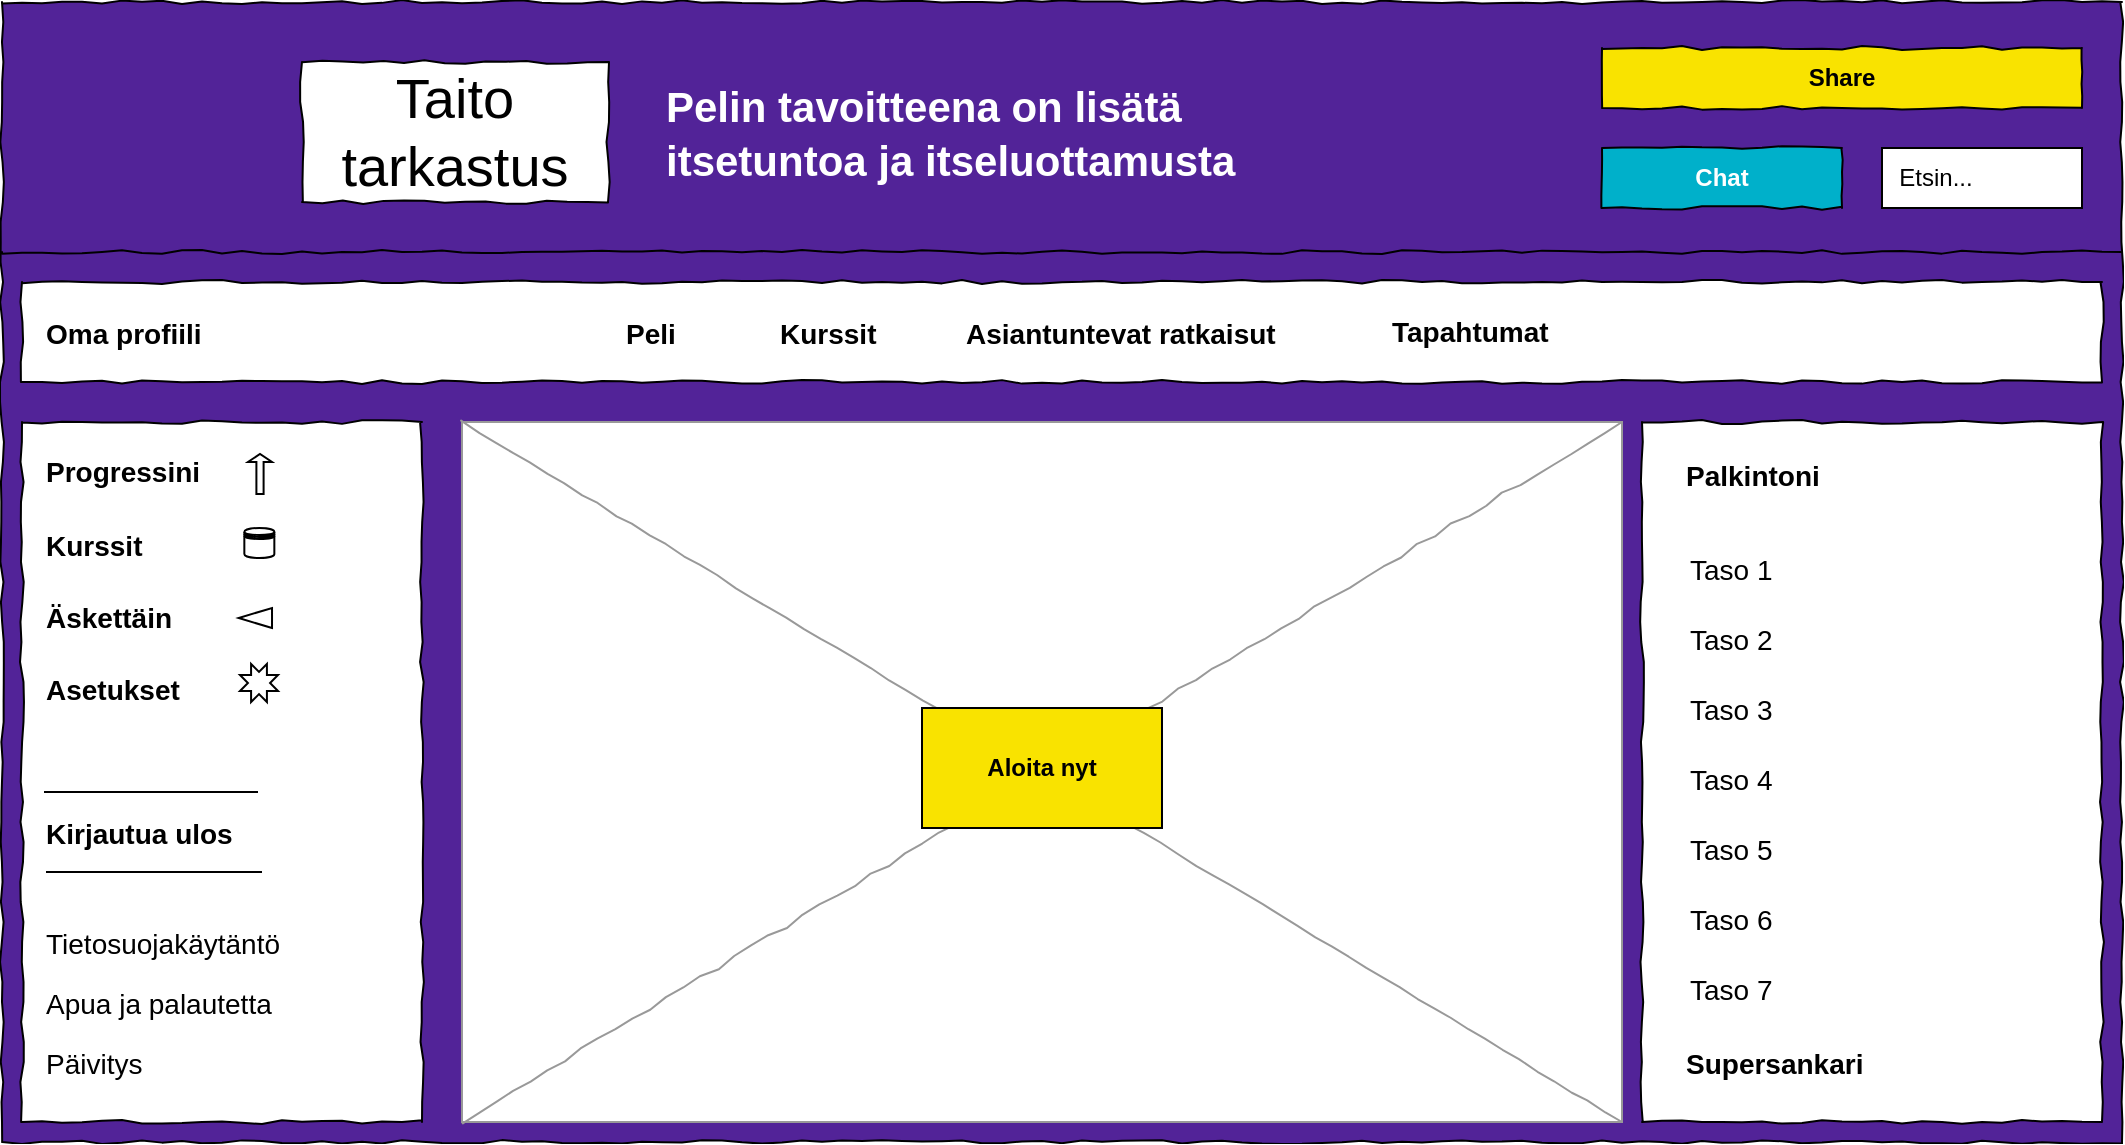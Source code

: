 <mxfile version="22.1.16" type="github">
  <diagram name="Page-1" id="03018318-947c-dd8e-b7a3-06fadd420f32">
    <mxGraphModel dx="866" dy="454" grid="1" gridSize="10" guides="1" tooltips="1" connect="1" arrows="1" fold="1" page="1" pageScale="1" pageWidth="1100" pageHeight="850" background="#ffffff" math="0" shadow="0">
      <root>
        <mxCell id="0" />
        <mxCell id="1" parent="0" />
        <mxCell id="677b7b8949515195-1" value="" style="whiteSpace=wrap;html=1;rounded=0;shadow=0;labelBackgroundColor=none;strokeColor=#000000;strokeWidth=1;fillColor=#522398;fontFamily=Verdana;fontSize=12;fontColor=#000000;align=center;comic=1;" parent="1" vertex="1">
          <mxGeometry x="20" y="20" width="1060" height="570" as="geometry" />
        </mxCell>
        <mxCell id="677b7b8949515195-9" value="" style="line;strokeWidth=1;html=1;rounded=0;shadow=0;labelBackgroundColor=none;fillColor=none;fontFamily=Verdana;fontSize=14;fontColor=#000000;align=center;comic=1;" parent="1" vertex="1">
          <mxGeometry x="20" y="140" width="1060" height="10" as="geometry" />
        </mxCell>
        <mxCell id="677b7b8949515195-16" value="" style="verticalLabelPosition=bottom;shadow=0;dashed=0;align=center;html=1;verticalAlign=top;strokeWidth=1;shape=mxgraph.mockup.graphics.simpleIcon;strokeColor=#999999;rounded=0;labelBackgroundColor=none;fontFamily=Verdana;fontSize=14;fontColor=#000000;comic=1;" parent="1" vertex="1">
          <mxGeometry x="250" y="230" width="580" height="350" as="geometry" />
        </mxCell>
        <mxCell id="677b7b8949515195-25" value="" style="whiteSpace=wrap;html=1;rounded=0;shadow=0;labelBackgroundColor=none;strokeWidth=1;fillColor=default;fontFamily=Verdana;fontSize=12;align=center;comic=1;" parent="1" vertex="1">
          <mxGeometry x="840" y="230" width="230" height="350" as="geometry" />
        </mxCell>
        <mxCell id="677b7b8949515195-26" value="&lt;b&gt;&lt;font face=&quot;Arial&quot;&gt;Share&lt;/font&gt;&lt;/b&gt;" style="whiteSpace=wrap;html=1;rounded=0;shadow=0;labelBackgroundColor=none;strokeWidth=1;fillColor=#F9E300;fontFamily=Verdana;fontSize=12;align=center;comic=1;" parent="1" vertex="1">
          <mxGeometry x="820" y="43" width="240" height="30" as="geometry" />
        </mxCell>
        <mxCell id="677b7b8949515195-29" value="Palkintoni" style="text;html=1;points=[];align=left;verticalAlign=top;spacingTop=-4;fontSize=14;fontFamily=Arial;fontStyle=1" parent="1" vertex="1">
          <mxGeometry x="860" y="246" width="170" height="20" as="geometry" />
        </mxCell>
        <mxCell id="677b7b8949515195-45" value="Taso 1" style="text;html=1;points=[];align=left;verticalAlign=top;spacingTop=-4;fontSize=14;fontFamily=Arial;fontStyle=0" parent="1" vertex="1">
          <mxGeometry x="862" y="293" width="170" height="20" as="geometry" />
        </mxCell>
        <mxCell id="677b7b8949515195-46" value="Taso 2" style="text;html=1;points=[];align=left;verticalAlign=top;spacingTop=-4;fontSize=14;fontFamily=Arial;fontStyle=0" parent="1" vertex="1">
          <mxGeometry x="862" y="328" width="170" height="20" as="geometry" />
        </mxCell>
        <mxCell id="677b7b8949515195-47" value="Taso 3" style="text;html=1;points=[];align=left;verticalAlign=top;spacingTop=-4;fontSize=14;fontFamily=Arial;fontStyle=0" parent="1" vertex="1">
          <mxGeometry x="862" y="363" width="170" height="20" as="geometry" />
        </mxCell>
        <mxCell id="677b7b8949515195-48" value="Taso 4" style="text;html=1;points=[];align=left;verticalAlign=top;spacingTop=-4;fontSize=14;fontFamily=Arial;fontStyle=0" parent="1" vertex="1">
          <mxGeometry x="862" y="398" width="170" height="20" as="geometry" />
        </mxCell>
        <mxCell id="677b7b8949515195-49" value="Supersankari" style="text;html=1;points=[];align=left;verticalAlign=top;spacingTop=-4;fontSize=14;fontFamily=Arial;fontStyle=1" parent="1" vertex="1">
          <mxGeometry x="860" y="540" width="170" height="20" as="geometry" />
        </mxCell>
        <mxCell id="PZfe659eeORPcTWbyocC-10" value="" style="shape=actor;whiteSpace=wrap;html=1;" vertex="1" parent="1">
          <mxGeometry x="143" y="176" width="10" height="15" as="geometry" />
        </mxCell>
        <mxCell id="PZfe659eeORPcTWbyocC-16" value="&lt;font face=&quot;Arial&quot;&gt;Taito&lt;br&gt;tarkastus&lt;/font&gt;" style="whiteSpace=wrap;html=1;rounded=0;shadow=0;labelBackgroundColor=none;strokeWidth=1;fontFamily=Verdana;fontSize=28;align=center;comic=1;" vertex="1" parent="1">
          <mxGeometry x="170" y="50" width="153" height="70" as="geometry" />
        </mxCell>
        <mxCell id="PZfe659eeORPcTWbyocC-20" value="&lt;font color=&quot;#ffffff&quot; face=&quot;Arial&quot;&gt;&lt;b&gt;Chat&lt;/b&gt;&lt;/font&gt;" style="whiteSpace=wrap;html=1;rounded=0;shadow=0;labelBackgroundColor=none;strokeWidth=1;fillColor=#00B0CA;fontFamily=Verdana;fontSize=12;align=center;comic=1;" vertex="1" parent="1">
          <mxGeometry x="820" y="93" width="120" height="30" as="geometry" />
        </mxCell>
        <mxCell id="PZfe659eeORPcTWbyocC-21" value="Taso 5" style="text;html=1;points=[];align=left;verticalAlign=top;spacingTop=-4;fontSize=14;fontFamily=Arial;fontStyle=0" vertex="1" parent="1">
          <mxGeometry x="862" y="433" width="170" height="20" as="geometry" />
        </mxCell>
        <mxCell id="PZfe659eeORPcTWbyocC-22" value="Taso 6" style="text;html=1;points=[];align=left;verticalAlign=top;spacingTop=-4;fontSize=14;fontFamily=Arial;fontStyle=0" vertex="1" parent="1">
          <mxGeometry x="862" y="468" width="170" height="20" as="geometry" />
        </mxCell>
        <mxCell id="PZfe659eeORPcTWbyocC-23" value="Taso 7" style="text;html=1;points=[];align=left;verticalAlign=top;spacingTop=-4;fontSize=14;fontFamily=Arial;fontStyle=0" vertex="1" parent="1">
          <mxGeometry x="862" y="503" width="170" height="20" as="geometry" />
        </mxCell>
        <mxCell id="PZfe659eeORPcTWbyocC-26" value="&amp;nbsp; Etsin..." style="rounded=0;whiteSpace=wrap;html=1;align=left;fontFamily=Arial;fontStyle=0" vertex="1" parent="1">
          <mxGeometry x="960" y="93" width="100" height="30" as="geometry" />
        </mxCell>
        <mxCell id="PZfe659eeORPcTWbyocC-28" value="&lt;div style=&quot;font-size: 21px; line-height: 130%;&quot;&gt;&lt;span style=&quot;background-color: initial;&quot;&gt;Pelin tavoitteena on lisätä&amp;nbsp;&lt;/span&gt;&lt;br&gt;&lt;/div&gt;&lt;div style=&quot;font-size: 21px; line-height: 130%;&quot;&gt;&lt;font style=&quot;font-size: 21px;&quot;&gt;itsetuntoa ja itseluottamusta&lt;/font&gt;&lt;/div&gt;" style="text;html=1;points=[];align=left;verticalAlign=top;spacingTop=-4;fontSize=14;fontFamily=Arial;fillColor=none;fontColor=#FFFFFF;fontStyle=1;whiteSpace=wrap;" vertex="1" parent="1">
          <mxGeometry x="350" y="56.25" width="380" height="57.5" as="geometry" />
        </mxCell>
        <mxCell id="PZfe659eeORPcTWbyocC-29" value="" style="shape=image;imageAspect=0;aspect=fixed;verticalLabelPosition=bottom;verticalAlign=top;image=https://www.taitotalo.fi/sites/default/files/styles/landing_page_main_image/public/2021-04/strategia2021-22_0.jpg?h=07219b85&amp;itok=gno600ko;opacity=10;" vertex="1" parent="1">
          <mxGeometry x="217.85" y="150" width="622.15" height="435.5" as="geometry" />
        </mxCell>
        <mxCell id="PZfe659eeORPcTWbyocC-1" value="&lt;font style=&quot;&quot; face=&quot;Arial&quot;&gt;&lt;b&gt;Aloita nyt&lt;/b&gt;&lt;/font&gt;" style="rounded=0;whiteSpace=wrap;html=1;fillColor=#F9E300;" vertex="1" parent="1">
          <mxGeometry x="480" y="373" width="120" height="60" as="geometry" />
        </mxCell>
        <mxCell id="677b7b8949515195-10" value="" style="whiteSpace=wrap;html=1;rounded=0;shadow=0;labelBackgroundColor=none;strokeWidth=1;fillColor=default;fontFamily=Verdana;fontSize=12;align=center;comic=1;fontColor=none;noLabel=1;" parent="1" vertex="1">
          <mxGeometry x="30" y="160" width="1040" height="50" as="geometry" />
        </mxCell>
        <mxCell id="677b7b8949515195-11" value="Peli" style="text;html=1;points=[];align=left;verticalAlign=top;spacingTop=-4;fontSize=14;fontFamily=Arial;fillColor=none;fontColor=#000000;fontStyle=1" parent="1" vertex="1">
          <mxGeometry x="330" y="175" width="33" height="20" as="geometry" />
        </mxCell>
        <mxCell id="677b7b8949515195-12" value="Kurssit" style="text;html=1;points=[];align=left;verticalAlign=top;spacingTop=-4;fontSize=14;fontFamily=Arial;fillColor=none;fontColor=#000000;fontStyle=1" parent="1" vertex="1">
          <mxGeometry x="407" y="175" width="60" height="20" as="geometry" />
        </mxCell>
        <mxCell id="677b7b8949515195-13" value="&lt;font&gt;Tapahtumat&lt;/font&gt;" style="text;html=1;points=[];align=left;verticalAlign=top;spacingTop=-4;fontSize=14;fontFamily=Arial;fillColor=none;fontColor=#000000;fontStyle=1" parent="1" vertex="1">
          <mxGeometry x="713" y="173.5" width="87" height="20" as="geometry" />
        </mxCell>
        <mxCell id="677b7b8949515195-14" value="Asiantuntevat ratkaisut" style="text;html=1;points=[];align=left;verticalAlign=top;spacingTop=-4;fontSize=14;fontFamily=Arial;fillColor=none;fontColor=#000000;fontStyle=1" parent="1" vertex="1">
          <mxGeometry x="500" y="175" width="170" height="20" as="geometry" />
        </mxCell>
        <mxCell id="677b7b8949515195-27" value="Oma profiili" style="text;html=1;points=[];align=left;verticalAlign=top;spacingTop=-4;fontSize=14;fontFamily=Arial;fontStyle=1" parent="1" vertex="1">
          <mxGeometry x="40" y="175" width="170" height="20" as="geometry" />
        </mxCell>
        <mxCell id="677b7b8949515195-8" value="" style="whiteSpace=wrap;html=1;rounded=0;shadow=0;labelBackgroundColor=none;strokeWidth=1;fillColor=default;fontFamily=Verdana;fontSize=12;align=center;comic=1;" parent="1" vertex="1">
          <mxGeometry x="30" y="230" width="200" height="350" as="geometry" />
        </mxCell>
        <mxCell id="677b7b8949515195-28" value="Progressini" style="text;html=1;points=[];align=left;verticalAlign=top;spacingTop=-4;fontSize=14;fontFamily=Arial;fontStyle=1" parent="1" vertex="1">
          <mxGeometry x="40" y="244" width="170" height="20" as="geometry" />
        </mxCell>
        <mxCell id="677b7b8949515195-30" value="Kurssit" style="text;html=1;points=[];align=left;verticalAlign=top;spacingTop=-4;fontSize=14;fontFamily=Arial;fontStyle=1" parent="1" vertex="1">
          <mxGeometry x="40" y="281" width="170" height="20" as="geometry" />
        </mxCell>
        <mxCell id="677b7b8949515195-32" value="Kirjautua ulos" style="text;html=1;points=[];align=left;verticalAlign=top;spacingTop=-4;fontSize=14;fontFamily=Arial;fontStyle=1" parent="1" vertex="1">
          <mxGeometry x="40" y="425" width="170" height="20" as="geometry" />
        </mxCell>
        <mxCell id="677b7b8949515195-39" value="Äskettäin" style="text;html=1;points=[];align=left;verticalAlign=top;spacingTop=-4;fontSize=14;fontFamily=Arial;fontStyle=1" parent="1" vertex="1">
          <mxGeometry x="40" y="317" width="170" height="20" as="geometry" />
        </mxCell>
        <mxCell id="677b7b8949515195-40" value="Asetukset" style="text;html=1;points=[];align=left;verticalAlign=top;spacingTop=-4;fontSize=14;fontFamily=Arial;fontStyle=1" parent="1" vertex="1">
          <mxGeometry x="40" y="353" width="170" height="20" as="geometry" />
        </mxCell>
        <mxCell id="PZfe659eeORPcTWbyocC-2" value="Tietosuojakäytäntö" style="text;html=1;points=[];align=left;verticalAlign=top;spacingTop=-4;fontSize=14;fontFamily=Arial;" vertex="1" parent="1">
          <mxGeometry x="40" y="480" width="170" height="20" as="geometry" />
        </mxCell>
        <mxCell id="PZfe659eeORPcTWbyocC-3" value="Apua ja palautetta" style="text;html=1;points=[];align=left;verticalAlign=top;spacingTop=-4;fontSize=14;fontFamily=Arial;" vertex="1" parent="1">
          <mxGeometry x="40" y="510" width="170" height="20" as="geometry" />
        </mxCell>
        <mxCell id="PZfe659eeORPcTWbyocC-4" value="Päivitys" style="text;html=1;points=[];align=left;verticalAlign=top;spacingTop=-4;fontSize=14;fontFamily=Arial;" vertex="1" parent="1">
          <mxGeometry x="40" y="540" width="170" height="20" as="geometry" />
        </mxCell>
        <mxCell id="PZfe659eeORPcTWbyocC-6" value="" style="endArrow=none;html=1;rounded=0;" edge="1" parent="1">
          <mxGeometry width="50" height="50" relative="1" as="geometry">
            <mxPoint x="42" y="455" as="sourcePoint" />
            <mxPoint x="96" y="455" as="targetPoint" />
          </mxGeometry>
        </mxCell>
        <mxCell id="PZfe659eeORPcTWbyocC-7" value="" style="endArrow=none;html=1;rounded=0;" edge="1" parent="1">
          <mxGeometry width="50" height="50" relative="1" as="geometry">
            <mxPoint x="96" y="455" as="sourcePoint" />
            <mxPoint x="150" y="455" as="targetPoint" />
          </mxGeometry>
        </mxCell>
        <mxCell id="PZfe659eeORPcTWbyocC-8" value="" style="endArrow=none;html=1;rounded=0;" edge="1" parent="1">
          <mxGeometry width="50" height="50" relative="1" as="geometry">
            <mxPoint x="41" y="415" as="sourcePoint" />
            <mxPoint x="95" y="415" as="targetPoint" />
          </mxGeometry>
        </mxCell>
        <mxCell id="PZfe659eeORPcTWbyocC-9" value="" style="endArrow=none;html=1;rounded=0;" edge="1" parent="1">
          <mxGeometry width="50" height="50" relative="1" as="geometry">
            <mxPoint x="94" y="415" as="sourcePoint" />
            <mxPoint x="148" y="415" as="targetPoint" />
          </mxGeometry>
        </mxCell>
        <mxCell id="PZfe659eeORPcTWbyocC-12" value="" style="verticalLabelPosition=bottom;verticalAlign=top;html=1;shape=mxgraph.basic.8_point_star" vertex="1" parent="1">
          <mxGeometry x="139" y="351" width="19" height="19" as="geometry" />
        </mxCell>
        <mxCell id="PZfe659eeORPcTWbyocC-13" value="" style="shape=datastore;whiteSpace=wrap;html=1;" vertex="1" parent="1">
          <mxGeometry x="141.17" y="283" width="15" height="15" as="geometry" />
        </mxCell>
        <mxCell id="PZfe659eeORPcTWbyocC-14" value="" style="shape=singleArrow;direction=west;whiteSpace=wrap;html=1;arrowWidth=1;arrowSize=1;" vertex="1" parent="1">
          <mxGeometry x="138.34" y="323" width="16.67" height="10" as="geometry" />
        </mxCell>
        <mxCell id="PZfe659eeORPcTWbyocC-19" value="" style="shape=singleArrow;direction=north;whiteSpace=wrap;html=1;" vertex="1" parent="1">
          <mxGeometry x="143" y="246" width="12" height="20" as="geometry" />
        </mxCell>
        <mxCell id="PZfe659eeORPcTWbyocC-30" value="" style="shape=image;imageAspect=0;aspect=fixed;verticalLabelPosition=bottom;verticalAlign=top;image=https://www.taitotalo.fi/sites/default/files/styles/main_image/public/2023-04/uutinen%20.png.jpeg?itok=w4EovjbV;clipPath=inset(0% 33.33% 0% 33.33%);" vertex="1" parent="1">
          <mxGeometry x="34.96" y="30.7" width="118.04" height="108.6" as="geometry" />
        </mxCell>
      </root>
    </mxGraphModel>
  </diagram>
</mxfile>
